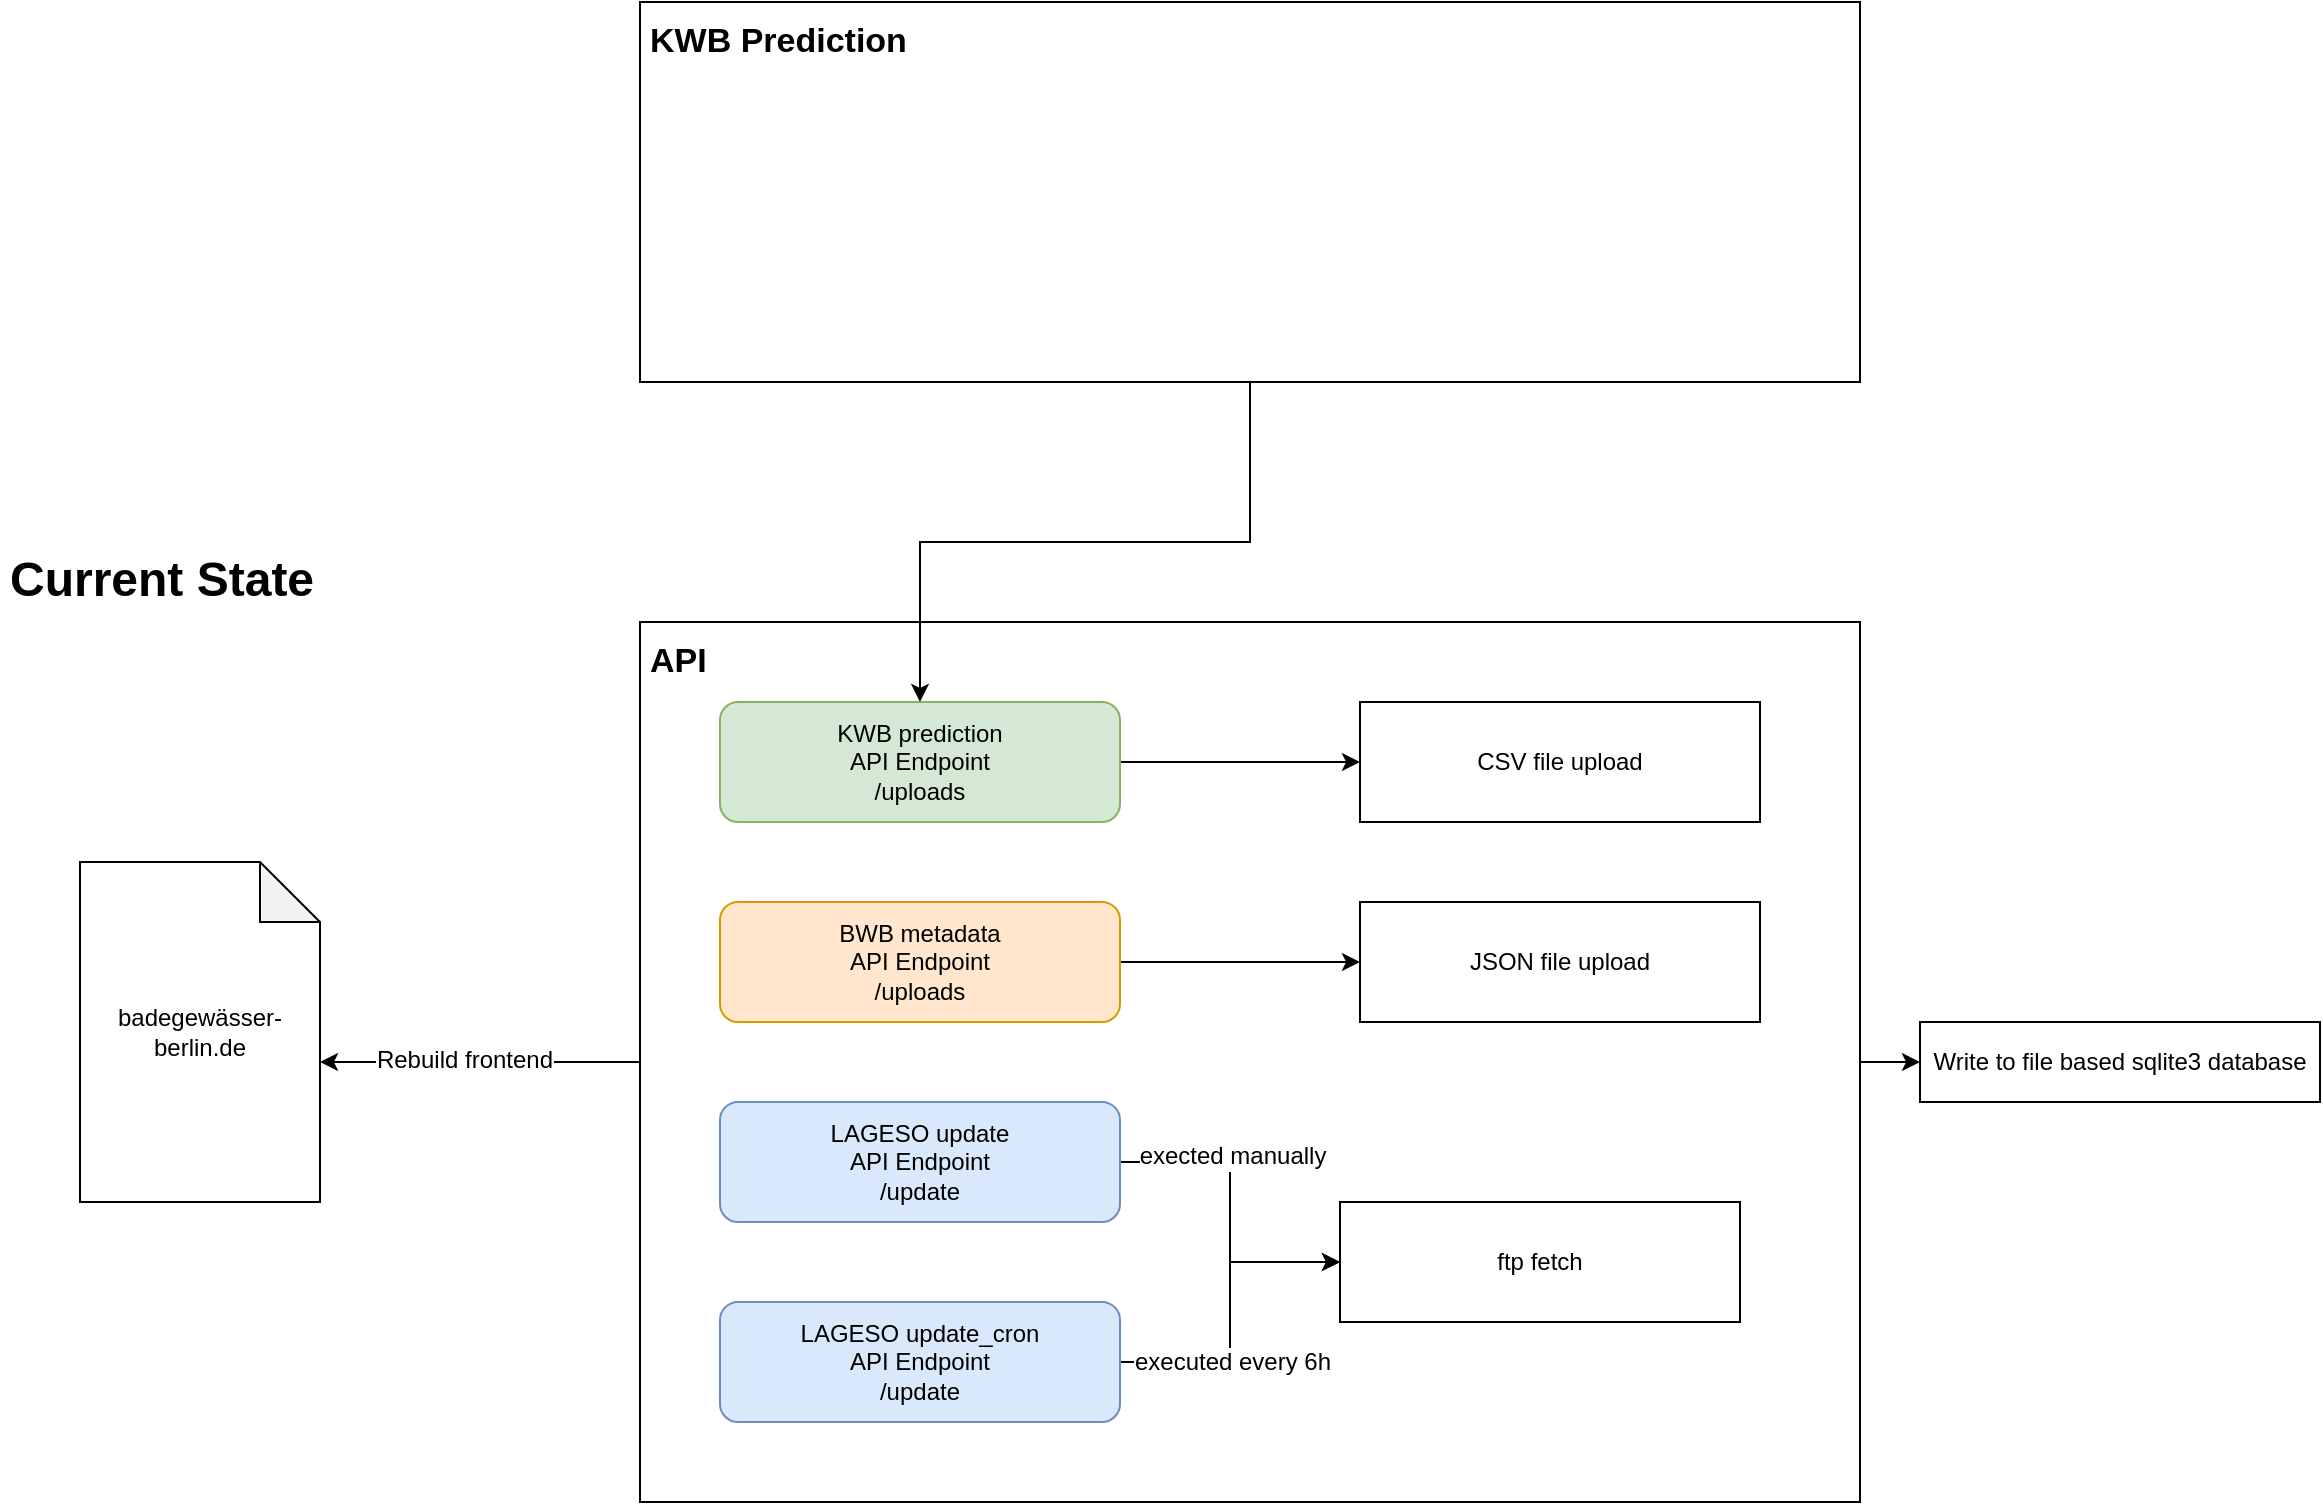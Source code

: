 <mxfile version="10.6.6" type="github"><diagram id="f5qFrhAt0QIMCM6FOQkb" name="Current state"><mxGraphModel dx="2316" dy="2518" grid="1" gridSize="10" guides="1" tooltips="1" connect="1" arrows="1" fold="1" page="0" pageScale="1" pageWidth="827" pageHeight="1169" math="0" shadow="0"><root><mxCell id="0"/><mxCell id="1" parent="0"/><mxCell id="_vu0zIGkdGEpIibIL8r3-19" value="" style="edgeStyle=orthogonalEdgeStyle;rounded=0;orthogonalLoop=1;jettySize=auto;html=1;" parent="1" source="_vu0zIGkdGEpIibIL8r3-14" target="_vu0zIGkdGEpIibIL8r3-18" edge="1"><mxGeometry relative="1" as="geometry"/></mxCell><mxCell id="_vu0zIGkdGEpIibIL8r3-14" value="&lt;div style=&quot;text-align: left; font-size: 17px;&quot;&gt;&lt;b style=&quot;font-size: 17px;&quot;&gt;API&lt;/b&gt;&lt;/div&gt;" style="whiteSpace=wrap;html=1;rounded=0;fillColor=none;verticalAlign=top;align=left;spacing=5;fontSize=17;" parent="1" vertex="1"><mxGeometry x="320" y="-500" width="610" height="440" as="geometry"/></mxCell><mxCell id="_vu0zIGkdGEpIibIL8r3-18" value="Write to file based sqlite3 database" style="whiteSpace=wrap;html=1;rounded=0;fillColor=#ffffff;shadow=0;comic=0;" parent="1" vertex="1"><mxGeometry x="960" y="-300" width="200" height="40" as="geometry"/></mxCell><mxCell id="_vu0zIGkdGEpIibIL8r3-23" style="edgeStyle=orthogonalEdgeStyle;rounded=0;orthogonalLoop=1;jettySize=auto;html=1;exitX=0;exitY=0;exitDx=120;exitDy=100;exitPerimeter=0;entryX=0;entryY=0.5;entryDx=0;entryDy=0;strokeColor=#000000;endArrow=none;endFill=0;startArrow=classic;startFill=1;" parent="1" source="_vu0zIGkdGEpIibIL8r3-1" target="_vu0zIGkdGEpIibIL8r3-14" edge="1"><mxGeometry relative="1" as="geometry"/></mxCell><mxCell id="_vu0zIGkdGEpIibIL8r3-24" value="Rebuild frontend" style="text;html=1;resizable=0;points=[];align=center;verticalAlign=middle;labelBackgroundColor=#ffffff;" parent="_vu0zIGkdGEpIibIL8r3-23" vertex="1" connectable="0"><mxGeometry x="-0.1" y="1" relative="1" as="geometry"><mxPoint as="offset"/></mxGeometry></mxCell><mxCell id="_vu0zIGkdGEpIibIL8r3-1" value="badegewässer-berlin.de" style="shape=note;whiteSpace=wrap;html=1;backgroundOutline=1;darkOpacity=0.05;" parent="1" vertex="1"><mxGeometry x="40" y="-380" width="120" height="170" as="geometry"/></mxCell><mxCell id="_vu0zIGkdGEpIibIL8r3-11" value="" style="edgeStyle=orthogonalEdgeStyle;rounded=0;orthogonalLoop=1;jettySize=auto;html=1;" parent="1" source="_vu0zIGkdGEpIibIL8r3-2" target="_vu0zIGkdGEpIibIL8r3-10" edge="1"><mxGeometry relative="1" as="geometry"/></mxCell><mxCell id="_vu0zIGkdGEpIibIL8r3-2" value="KWB prediction&lt;br&gt;API Endpoint&lt;br&gt;/uploads&lt;br&gt;" style="rounded=1;whiteSpace=wrap;html=1;fillColor=#d5e8d4;strokeColor=#82b366;" parent="1" vertex="1"><mxGeometry x="360" y="-460" width="200" height="60" as="geometry"/></mxCell><mxCell id="_vu0zIGkdGEpIibIL8r3-10" value="CSV file upload&lt;br&gt;" style="rounded=0;whiteSpace=wrap;html=1;" parent="1" vertex="1"><mxGeometry x="680" y="-460" width="200" height="60" as="geometry"/></mxCell><mxCell id="_vu0zIGkdGEpIibIL8r3-13" value="" style="edgeStyle=orthogonalEdgeStyle;rounded=0;orthogonalLoop=1;jettySize=auto;html=1;" parent="1" source="_vu0zIGkdGEpIibIL8r3-3" target="_vu0zIGkdGEpIibIL8r3-12" edge="1"><mxGeometry relative="1" as="geometry"/></mxCell><mxCell id="_vu0zIGkdGEpIibIL8r3-3" value="BWB metadata&lt;br&gt;API Endpoint&lt;br&gt;/uploads&lt;br&gt;" style="rounded=1;whiteSpace=wrap;html=1;fillColor=#ffe6cc;strokeColor=#d79b00;" parent="1" vertex="1"><mxGeometry x="360" y="-360" width="200" height="60" as="geometry"/></mxCell><mxCell id="_vu0zIGkdGEpIibIL8r3-12" value="JSON file upload&lt;br&gt;" style="rounded=0;whiteSpace=wrap;html=1;" parent="1" vertex="1"><mxGeometry x="680" y="-360" width="200" height="60" as="geometry"/></mxCell><mxCell id="_vu0zIGkdGEpIibIL8r3-9" value="" style="edgeStyle=orthogonalEdgeStyle;rounded=0;orthogonalLoop=1;jettySize=auto;html=1;entryX=0;entryY=0.5;entryDx=0;entryDy=0;" parent="1" source="_vu0zIGkdGEpIibIL8r3-4" target="_vu0zIGkdGEpIibIL8r3-27" edge="1"><mxGeometry relative="1" as="geometry"><mxPoint x="640" y="-230" as="targetPoint"/></mxGeometry></mxCell><mxCell id="_vu0zIGkdGEpIibIL8r3-25" value="&lt;span&gt;exected manually&lt;/span&gt;" style="text;html=1;resizable=0;points=[];align=center;verticalAlign=middle;labelBackgroundColor=#ffffff;" parent="_vu0zIGkdGEpIibIL8r3-9" vertex="1" connectable="0"><mxGeometry x="-0.325" y="3" relative="1" as="geometry"><mxPoint x="2" as="offset"/></mxGeometry></mxCell><mxCell id="_vu0zIGkdGEpIibIL8r3-4" value="LAGESO update&lt;br&gt;API Endpoint&lt;br&gt;/update&lt;br&gt;" style="rounded=1;whiteSpace=wrap;html=1;fillColor=#dae8fc;strokeColor=#6c8ebf;" parent="1" vertex="1"><mxGeometry x="360" y="-260" width="200" height="60" as="geometry"/></mxCell><mxCell id="_vu0zIGkdGEpIibIL8r3-7" value="" style="edgeStyle=orthogonalEdgeStyle;rounded=0;orthogonalLoop=1;jettySize=auto;html=1;entryX=0;entryY=0.5;entryDx=0;entryDy=0;" parent="1" source="_vu0zIGkdGEpIibIL8r3-5" target="_vu0zIGkdGEpIibIL8r3-27" edge="1"><mxGeometry relative="1" as="geometry"><mxPoint x="640" y="-130" as="targetPoint"/></mxGeometry></mxCell><mxCell id="_vu0zIGkdGEpIibIL8r3-26" value="&lt;span&gt;executed every 6h&lt;/span&gt;" style="text;html=1;resizable=0;points=[];align=center;verticalAlign=middle;labelBackgroundColor=#ffffff;" parent="_vu0zIGkdGEpIibIL8r3-7" vertex="1" connectable="0"><mxGeometry x="-0.475" relative="1" as="geometry"><mxPoint x="14" as="offset"/></mxGeometry></mxCell><mxCell id="_vu0zIGkdGEpIibIL8r3-5" value="LAGESO update_cron&lt;br&gt;API Endpoint&lt;br&gt;/update&lt;br&gt;" style="rounded=1;whiteSpace=wrap;html=1;fillColor=#dae8fc;strokeColor=#6c8ebf;" parent="1" vertex="1"><mxGeometry x="360" y="-160" width="200" height="60" as="geometry"/></mxCell><mxCell id="_vu0zIGkdGEpIibIL8r3-27" value="ftp fetch&lt;br&gt;" style="rounded=0;whiteSpace=wrap;html=1;" parent="1" vertex="1"><mxGeometry x="670" y="-210" width="200" height="60" as="geometry"/></mxCell><mxCell id="5UFkBVJP85eat3HNLZW6-2" value="&lt;h1&gt;Current State&lt;br&gt;&lt;/h1&gt;" style="text;html=1;strokeColor=none;fillColor=none;spacing=5;spacingTop=-20;whiteSpace=wrap;overflow=hidden;rounded=0;shadow=0;comic=0;" parent="1" vertex="1"><mxGeometry y="-541" width="190" height="120" as="geometry"/></mxCell><mxCell id="RMgiAtAb3CNI-_qlcn-y-2" style="edgeStyle=orthogonalEdgeStyle;rounded=0;orthogonalLoop=1;jettySize=auto;html=1;exitX=0.5;exitY=1;exitDx=0;exitDy=0;entryX=0.5;entryY=0;entryDx=0;entryDy=0;" edge="1" parent="1" source="RMgiAtAb3CNI-_qlcn-y-1" target="_vu0zIGkdGEpIibIL8r3-2"><mxGeometry relative="1" as="geometry"/></mxCell><mxCell id="RMgiAtAb3CNI-_qlcn-y-1" value="&lt;div style=&quot;text-align: left ; font-size: 17px&quot;&gt;&lt;b style=&quot;font-size: 17px&quot;&gt;KWB Prediction&lt;/b&gt;&lt;/div&gt;" style="whiteSpace=wrap;html=1;rounded=0;fillColor=none;verticalAlign=top;align=left;spacing=5;fontSize=17;" vertex="1" parent="1"><mxGeometry x="320" y="-810" width="610" height="190" as="geometry"/></mxCell></root></mxGraphModel></diagram><diagram id="WLlmkZjlamcLFwnkFeMG" name="Future state"><mxGraphModel dx="1362" dy="775" grid="1" gridSize="10" guides="1" tooltips="1" connect="1" arrows="1" fold="1" page="0" pageScale="1" pageWidth="827" pageHeight="1169" math="0" shadow="0"><root><mxCell id="WojOLDcGIK98U-w6AZ9X-0"/><mxCell id="WojOLDcGIK98U-w6AZ9X-1" parent="WojOLDcGIK98U-w6AZ9X-0"/><mxCell id="kKB-npRafWWbGXaTTebQ-0" value="&lt;h1&gt;&lt;font style=&quot;font-size: 42px&quot;&gt;Future State&lt;/font&gt;&lt;br&gt;&lt;/h1&gt;" style="text;html=1;strokeColor=none;fillColor=none;spacing=5;spacingTop=-20;whiteSpace=wrap;overflow=hidden;rounded=0;shadow=0;comic=0;" parent="WojOLDcGIK98U-w6AZ9X-1" vertex="1"><mxGeometry x="20" y="35" width="330" height="120" as="geometry"/></mxCell><mxCell id="kKB-npRafWWbGXaTTebQ-1" style="edgeStyle=orthogonalEdgeStyle;rounded=0;orthogonalLoop=1;jettySize=auto;html=1;exitX=0;exitY=0;exitDx=120;exitDy=100;exitPerimeter=0;startArrow=classic;startFill=1;endArrow=classic;endFill=1;fontSize=17;entryX=0.5;entryY=0;entryDx=0;entryDy=0;" parent="WojOLDcGIK98U-w6AZ9X-1" source="kKB-npRafWWbGXaTTebQ-3" target="kKB-npRafWWbGXaTTebQ-7" edge="1"><mxGeometry relative="1" as="geometry"><Array as="points"><mxPoint x="298" y="740"/><mxPoint x="298" y="390"/><mxPoint x="1790" y="390"/></Array><mxPoint x="1780" y="610" as="targetPoint"/></mxGeometry></mxCell><mxCell id="kKB-npRafWWbGXaTTebQ-2" value="&lt;font style=&quot;font-size: 12px&quot;&gt;GET public data&lt;/font&gt;" style="text;html=1;resizable=0;points=[];align=center;verticalAlign=middle;labelBackgroundColor=#ffffff;fontSize=17;" parent="kKB-npRafWWbGXaTTebQ-1" vertex="1" connectable="0"><mxGeometry x="-0.281" y="-2" relative="1" as="geometry"><mxPoint y="-5" as="offset"/></mxGeometry></mxCell><mxCell id="kKB-npRafWWbGXaTTebQ-3" value="badegewaesser-berlin.de" style="shape=note;whiteSpace=wrap;html=1;backgroundOutline=1;darkOpacity=0.05;" parent="WojOLDcGIK98U-w6AZ9X-1" vertex="1"><mxGeometry x="40" y="640" width="120" height="170" as="geometry"/></mxCell><mxCell id="kKB-npRafWWbGXaTTebQ-4" value="?badegewaesser-sachsen.de?" style="shape=note;whiteSpace=wrap;html=1;backgroundOutline=1;darkOpacity=0.05;dashed=1;" parent="WojOLDcGIK98U-w6AZ9X-1" vertex="1"><mxGeometry x="40" y="861.5" width="120" height="170" as="geometry"/></mxCell><mxCell id="kKB-npRafWWbGXaTTebQ-5" value="?badegewaesser-leipzig.de?" style="shape=note;whiteSpace=wrap;html=1;backgroundOutline=1;darkOpacity=0.05;dashed=1;" parent="WojOLDcGIK98U-w6AZ9X-1" vertex="1"><mxGeometry x="40" y="1083" width="120" height="170" as="geometry"/></mxCell><mxCell id="XO_HIjVxSyA4ELTuesC0-4" style="edgeStyle=orthogonalEdgeStyle;rounded=0;orthogonalLoop=1;jettySize=auto;html=1;exitX=1;exitY=0.5;exitDx=0;exitDy=0;startArrow=classic;startFill=1;" edge="1" parent="WojOLDcGIK98U-w6AZ9X-1" source="kKB-npRafWWbGXaTTebQ-7" target="kKB-npRafWWbGXaTTebQ-8"><mxGeometry relative="1" as="geometry"/></mxCell><mxCell id="kKB-npRafWWbGXaTTebQ-7" value="&lt;div style=&quot;text-align: left ; font-size: 17px&quot;&gt;&lt;b style=&quot;font-size: 17px&quot;&gt;Database API&lt;/b&gt;&lt;/div&gt;" style="whiteSpace=wrap;html=1;rounded=0;fillColor=none;verticalAlign=top;align=left;spacing=5;fontSize=17;dashed=1;" parent="WojOLDcGIK98U-w6AZ9X-1" vertex="1"><mxGeometry x="1485" y="640" width="610" height="620" as="geometry"/></mxCell><mxCell id="kKB-npRafWWbGXaTTebQ-8" value="&lt;div style=&quot;text-align: left ; font-size: 17px&quot;&gt;&lt;b style=&quot;font-size: 17px&quot;&gt;Database&lt;/b&gt;&lt;/div&gt;" style="whiteSpace=wrap;html=1;rounded=0;fillColor=none;verticalAlign=top;align=left;spacing=5;fontSize=17;dashed=1;" parent="WojOLDcGIK98U-w6AZ9X-1" vertex="1"><mxGeometry x="2470" y="640" width="810" height="620" as="geometry"/></mxCell><mxCell id="kKB-npRafWWbGXaTTebQ-9" value="" style="edgeStyle=orthogonalEdgeStyle;rounded=0;orthogonalLoop=1;jettySize=auto;html=1;startFill=0;endArrow=none;endFill=0;fontSize=17;" parent="WojOLDcGIK98U-w6AZ9X-1" source="kKB-npRafWWbGXaTTebQ-13" target="kKB-npRafWWbGXaTTebQ-14" edge="1"><mxGeometry relative="1" as="geometry"/></mxCell><mxCell id="kKB-npRafWWbGXaTTebQ-10" style="edgeStyle=orthogonalEdgeStyle;rounded=0;orthogonalLoop=1;jettySize=auto;html=1;exitX=1;exitY=0.5;exitDx=0;exitDy=0;entryX=0;entryY=0.5;entryDx=0;entryDy=0;startFill=0;endArrow=none;endFill=0;fontSize=17;" parent="WojOLDcGIK98U-w6AZ9X-1" source="kKB-npRafWWbGXaTTebQ-13" target="kKB-npRafWWbGXaTTebQ-20" edge="1"><mxGeometry relative="1" as="geometry"/></mxCell><mxCell id="kKB-npRafWWbGXaTTebQ-11" style="edgeStyle=orthogonalEdgeStyle;rounded=0;orthogonalLoop=1;jettySize=auto;html=1;exitX=1;exitY=0.5;exitDx=0;exitDy=0;entryX=0;entryY=0.5;entryDx=0;entryDy=0;startFill=0;endArrow=none;endFill=0;fontSize=17;" parent="WojOLDcGIK98U-w6AZ9X-1" source="kKB-npRafWWbGXaTTebQ-13" target="kKB-npRafWWbGXaTTebQ-22" edge="1"><mxGeometry relative="1" as="geometry"/></mxCell><mxCell id="kKB-npRafWWbGXaTTebQ-12" style="edgeStyle=orthogonalEdgeStyle;rounded=0;orthogonalLoop=1;jettySize=auto;html=1;exitX=1;exitY=0.5;exitDx=0;exitDy=0;entryX=0;entryY=0.5;entryDx=0;entryDy=0;startFill=0;endArrow=none;endFill=0;fontSize=17;" parent="WojOLDcGIK98U-w6AZ9X-1" source="kKB-npRafWWbGXaTTebQ-13" target="kKB-npRafWWbGXaTTebQ-21" edge="1"><mxGeometry relative="1" as="geometry"/></mxCell><mxCell id="kKB-npRafWWbGXaTTebQ-13" value="Bathingspots&lt;br&gt;" style="rounded=0;whiteSpace=wrap;html=1;" parent="WojOLDcGIK98U-w6AZ9X-1" vertex="1"><mxGeometry x="2770" y="760" width="200" height="60" as="geometry"/></mxCell><mxCell id="kKB-npRafWWbGXaTTebQ-14" value="Predictions&lt;br&gt;" style="rounded=0;whiteSpace=wrap;html=1;" parent="WojOLDcGIK98U-w6AZ9X-1" vertex="1"><mxGeometry x="3050" y="760" width="200" height="60" as="geometry"/></mxCell><mxCell id="kKB-npRafWWbGXaTTebQ-15" style="edgeStyle=orthogonalEdgeStyle;rounded=0;orthogonalLoop=1;jettySize=auto;html=1;exitX=1;exitY=0.5;exitDx=0;exitDy=0;entryX=0;entryY=0.5;entryDx=0;entryDy=0;startArrow=none;startFill=0;endArrow=none;endFill=0;strokeColor=#000000;fontSize=17;" parent="WojOLDcGIK98U-w6AZ9X-1" source="kKB-npRafWWbGXaTTebQ-17" target="kKB-npRafWWbGXaTTebQ-13" edge="1"><mxGeometry relative="1" as="geometry"/></mxCell><mxCell id="kKB-npRafWWbGXaTTebQ-16" style="edgeStyle=orthogonalEdgeStyle;rounded=0;orthogonalLoop=1;jettySize=auto;html=1;exitX=0.5;exitY=0;exitDx=0;exitDy=0;entryX=0;entryY=0.5;entryDx=0;entryDy=0;startArrow=none;startFill=0;endArrow=none;endFill=0;fontSize=17;" parent="WojOLDcGIK98U-w6AZ9X-1" source="kKB-npRafWWbGXaTTebQ-17" target="kKB-npRafWWbGXaTTebQ-29" edge="1"><mxGeometry relative="1" as="geometry"/></mxCell><mxCell id="kKB-npRafWWbGXaTTebQ-17" value="Users&lt;br&gt;" style="rounded=0;whiteSpace=wrap;html=1;" parent="WojOLDcGIK98U-w6AZ9X-1" vertex="1"><mxGeometry x="2540" y="760" width="200" height="60" as="geometry"/></mxCell><mxCell id="kKB-npRafWWbGXaTTebQ-18" style="edgeStyle=orthogonalEdgeStyle;rounded=0;orthogonalLoop=1;jettySize=auto;html=1;exitX=1;exitY=0.5;exitDx=0;exitDy=0;entryX=0.5;entryY=1;entryDx=0;entryDy=0;startFill=0;endArrow=none;endFill=0;fontSize=17;" parent="WojOLDcGIK98U-w6AZ9X-1" source="kKB-npRafWWbGXaTTebQ-19" target="kKB-npRafWWbGXaTTebQ-13" edge="1"><mxGeometry relative="1" as="geometry"/></mxCell><mxCell id="kKB-npRafWWbGXaTTebQ-19" value="Regions&lt;br&gt;" style="rounded=0;whiteSpace=wrap;html=1;" parent="WojOLDcGIK98U-w6AZ9X-1" vertex="1"><mxGeometry x="2540" y="840" width="200" height="60" as="geometry"/></mxCell><mxCell id="kKB-npRafWWbGXaTTebQ-20" value="Model&lt;br&gt;" style="rounded=0;whiteSpace=wrap;html=1;" parent="WojOLDcGIK98U-w6AZ9X-1" vertex="1"><mxGeometry x="3050" y="840" width="200" height="60" as="geometry"/></mxCell><mxCell id="kKB-npRafWWbGXaTTebQ-21" value="Measurments&lt;br&gt;" style="rounded=0;whiteSpace=wrap;html=1;" parent="WojOLDcGIK98U-w6AZ9X-1" vertex="1"><mxGeometry x="3050" y="1001.5" width="200" height="60" as="geometry"/></mxCell><mxCell id="kKB-npRafWWbGXaTTebQ-22" value="RawModelData&lt;br&gt;" style="rounded=0;whiteSpace=wrap;html=1;" parent="WojOLDcGIK98U-w6AZ9X-1" vertex="1"><mxGeometry x="3050" y="920" width="200" height="60" as="geometry"/></mxCell><mxCell id="kKB-npRafWWbGXaTTebQ-23" style="edgeStyle=orthogonalEdgeStyle;rounded=0;orthogonalLoop=1;jettySize=auto;html=1;exitX=0.5;exitY=0;exitDx=0;exitDy=0;entryX=0.5;entryY=1;entryDx=0;entryDy=0;startArrow=none;startFill=0;endArrow=classic;endFill=1;fontSize=17;" parent="WojOLDcGIK98U-w6AZ9X-1" source="kKB-npRafWWbGXaTTebQ-24" target="kKB-npRafWWbGXaTTebQ-7" edge="1"><mxGeometry relative="1" as="geometry"/></mxCell><mxCell id="kKB-npRafWWbGXaTTebQ-24" value="&lt;div style=&quot;text-align: left ; font-size: 17px&quot;&gt;&lt;b style=&quot;font-size: 17px&quot;&gt;Prediction API opencpu&lt;/b&gt;&lt;/div&gt;" style="whiteSpace=wrap;html=1;rounded=0;fillColor=none;verticalAlign=top;align=left;spacing=5;fontSize=17;dashed=1;" parent="WojOLDcGIK98U-w6AZ9X-1" vertex="1"><mxGeometry x="1485" y="1340" width="610" height="620" as="geometry"/></mxCell><mxCell id="kKB-npRafWWbGXaTTebQ-27" style="edgeStyle=orthogonalEdgeStyle;rounded=0;orthogonalLoop=1;jettySize=auto;html=1;exitX=0.5;exitY=0;exitDx=0;exitDy=0;entryX=0;entryY=0.5;entryDx=0;entryDy=0;startArrow=classic;startFill=1;endArrow=classic;endFill=1;fontSize=17;" parent="WojOLDcGIK98U-w6AZ9X-1" source="kKB-npRafWWbGXaTTebQ-28" target="kKB-npRafWWbGXaTTebQ-7" edge="1"><mxGeometry relative="1" as="geometry"/></mxCell><mxCell id="kKB-npRafWWbGXaTTebQ-28" value="&lt;div style=&quot;text-align: left ; font-size: 17px&quot;&gt;&lt;b style=&quot;font-size: 17px&quot;&gt;Web Application/CMS&lt;/b&gt;&lt;/div&gt;" style="whiteSpace=wrap;html=1;rounded=0;fillColor=none;verticalAlign=top;align=left;spacing=5;fontSize=17;dashed=1;" parent="WojOLDcGIK98U-w6AZ9X-1" vertex="1"><mxGeometry x="1060" y="1340" width="380" height="620" as="geometry"/></mxCell><mxCell id="kKB-npRafWWbGXaTTebQ-29" value="Standortbewertung&lt;br&gt;" style="rounded=0;whiteSpace=wrap;html=1;" parent="WojOLDcGIK98U-w6AZ9X-1" vertex="1"><mxGeometry x="2770" y="680" width="200" height="60" as="geometry"/></mxCell><mxCell id="XO_HIjVxSyA4ELTuesC0-3" style="edgeStyle=orthogonalEdgeStyle;rounded=0;orthogonalLoop=1;jettySize=auto;html=1;exitX=0;exitY=0;exitDx=120;exitDy=100;exitPerimeter=0;entryX=0;entryY=0.5;entryDx=0;entryDy=0;" edge="1" parent="WojOLDcGIK98U-w6AZ9X-1" source="kKB-npRafWWbGXaTTebQ-31" target="kKB-npRafWWbGXaTTebQ-28"><mxGeometry relative="1" as="geometry"/></mxCell><mxCell id="kKB-npRafWWbGXaTTebQ-31" value="?&lt;br&gt;badegewaesser.eu&lt;br&gt;badegewaesser.dev&lt;br&gt;?&lt;br&gt;" style="shape=note;whiteSpace=wrap;html=1;backgroundOutline=1;darkOpacity=0.05;" parent="WojOLDcGIK98U-w6AZ9X-1" vertex="1"><mxGeometry x="50" y="1551" width="120" height="170" as="geometry"/></mxCell><mxCell id="kKB-npRafWWbGXaTTebQ-34" value="&lt;div style=&quot;text-align: left ; font-size: 17px&quot;&gt;&lt;b&gt;File Storage&lt;/b&gt;&lt;/div&gt;" style="whiteSpace=wrap;html=1;rounded=0;fillColor=none;verticalAlign=top;align=left;spacing=5;fontSize=17;dashed=1;" parent="WojOLDcGIK98U-w6AZ9X-1" vertex="1"><mxGeometry x="2470" y="1340" width="810" height="620" as="geometry"/></mxCell><mxCell id="kKB-npRafWWbGXaTTebQ-35" style="edgeStyle=orthogonalEdgeStyle;rounded=0;orthogonalLoop=1;jettySize=auto;html=1;exitX=0.5;exitY=0;exitDx=0;exitDy=0;entryX=0.75;entryY=1;entryDx=0;entryDy=0;startArrow=none;startFill=0;endArrow=none;endFill=0;fontSize=17;" parent="WojOLDcGIK98U-w6AZ9X-1" source="kKB-npRafWWbGXaTTebQ-36" target="kKB-npRafWWbGXaTTebQ-13" edge="1"><mxGeometry relative="1" as="geometry"/></mxCell><mxCell id="kKB-npRafWWbGXaTTebQ-36" value="images&lt;br&gt;" style="rounded=0;whiteSpace=wrap;html=1;" parent="WojOLDcGIK98U-w6AZ9X-1" vertex="1"><mxGeometry x="2540" y="1390" width="200" height="60" as="geometry"/></mxCell><mxCell id="kKB-npRafWWbGXaTTebQ-37" value="Radoloan Data DWD&lt;br&gt;" style="rounded=0;whiteSpace=wrap;html=1;" parent="WojOLDcGIK98U-w6AZ9X-1" vertex="1"><mxGeometry x="2540" y="1770" width="200" height="60" as="geometry"/></mxCell><mxCell id="kKB-npRafWWbGXaTTebQ-38" value="User Create and edit&lt;br&gt;Bathingspot&lt;br&gt;Users&lt;br&gt;Regions&lt;br&gt;" style="rounded=1;whiteSpace=wrap;html=1;" parent="WojOLDcGIK98U-w6AZ9X-1" vertex="1"><mxGeometry x="1136" y="1820" width="200" height="60" as="geometry"/></mxCell><mxCell id="kKB-npRafWWbGXaTTebQ-39" style="edgeStyle=orthogonalEdgeStyle;rounded=0;orthogonalLoop=1;jettySize=auto;html=1;exitX=1;exitY=0.5;exitDx=0;exitDy=0;entryX=0;entryY=0.5;entryDx=0;entryDy=0;startArrow=none;startFill=0;endArrow=none;endFill=0;fontSize=17;" parent="WojOLDcGIK98U-w6AZ9X-1" source="kKB-npRafWWbGXaTTebQ-40" target="kKB-npRafWWbGXaTTebQ-37" edge="1"><mxGeometry relative="1" as="geometry"/></mxCell><mxCell id="kKB-npRafWWbGXaTTebQ-40" value="Prediction KWB&lt;br&gt;" style="rounded=0;whiteSpace=wrap;html=1;" parent="WojOLDcGIK98U-w6AZ9X-1" vertex="1"><mxGeometry x="1690" y="1770" width="200" height="60" as="geometry"/></mxCell><mxCell id="kKB-npRafWWbGXaTTebQ-41" value="&lt;div style=&quot;text-align: left ; font-size: 17px&quot;&gt;&lt;b style=&quot;font-size: 17px&quot;&gt;Extensions Layer&lt;/b&gt;&lt;/div&gt;" style="whiteSpace=wrap;html=1;rounded=0;fillColor=none;verticalAlign=top;align=left;spacing=5;fontSize=17;dashed=1;" parent="WojOLDcGIK98U-w6AZ9X-1" vertex="1"><mxGeometry x="440" y="640" width="640" height="610" as="geometry"/></mxCell><mxCell id="XO_HIjVxSyA4ELTuesC0-1" style="edgeStyle=orthogonalEdgeStyle;rounded=0;orthogonalLoop=1;jettySize=auto;html=1;exitX=1;exitY=0.5;exitDx=0;exitDy=0;entryX=0;entryY=0.25;entryDx=0;entryDy=0;" edge="1" parent="WojOLDcGIK98U-w6AZ9X-1" source="kKB-npRafWWbGXaTTebQ-45" target="kKB-npRafWWbGXaTTebQ-7"><mxGeometry relative="1" as="geometry"/></mxCell><mxCell id="XO_HIjVxSyA4ELTuesC0-2" value="executed every 6 h" style="text;html=1;resizable=0;points=[];align=center;verticalAlign=middle;labelBackgroundColor=#ffffff;" vertex="1" connectable="0" parent="XO_HIjVxSyA4ELTuesC0-1"><mxGeometry x="-0.706" y="-3" relative="1" as="geometry"><mxPoint y="-3" as="offset"/></mxGeometry></mxCell><mxCell id="kKB-npRafWWbGXaTTebQ-45" value="LAGESO update_cron&lt;br&gt;API Endpoint&lt;br&gt;/update&lt;br&gt;" style="rounded=1;whiteSpace=wrap;html=1;fillColor=#dae8fc;strokeColor=#6c8ebf;" parent="WojOLDcGIK98U-w6AZ9X-1" vertex="1"><mxGeometry x="470" y="765.5" width="200" height="60" as="geometry"/></mxCell><mxCell id="kKB-npRafWWbGXaTTebQ-46" style="edgeStyle=orthogonalEdgeStyle;rounded=0;orthogonalLoop=1;jettySize=auto;html=1;exitX=0;exitY=0.5;exitDx=0;exitDy=0;entryX=0.5;entryY=1;entryDx=0;entryDy=0;startArrow=none;startFill=0;endArrow=none;endFill=0;fontSize=17;" parent="WojOLDcGIK98U-w6AZ9X-1" source="kKB-npRafWWbGXaTTebQ-47" target="kKB-npRafWWbGXaTTebQ-45" edge="1"><mxGeometry relative="1" as="geometry"/></mxCell><mxCell id="kKB-npRafWWbGXaTTebQ-47" value="User LAGESO update&lt;br&gt;API Endpoint&lt;br&gt;/update&lt;br&gt;" style="rounded=1;whiteSpace=wrap;html=1;fillColor=#dae8fc;strokeColor=#6c8ebf;" parent="WojOLDcGIK98U-w6AZ9X-1" vertex="1"><mxGeometry x="1136" y="1540" width="200" height="60" as="geometry"/></mxCell><mxCell id="kKB-npRafWWbGXaTTebQ-48" value="USER KWB prediction&lt;br&gt;automated&lt;br&gt;" style="rounded=1;whiteSpace=wrap;html=1;fillColor=#d5e8d4;strokeColor=#82b366;" parent="WojOLDcGIK98U-w6AZ9X-1" vertex="1"><mxGeometry x="1680" y="1390" width="200" height="60" as="geometry"/></mxCell><mxCell id="kKB-npRafWWbGXaTTebQ-49" value="GET&lt;br&gt;" style="rounded=1;whiteSpace=wrap;html=1;fillColor=#fff2cc;strokeColor=#d6b656;" parent="WojOLDcGIK98U-w6AZ9X-1" vertex="1"><mxGeometry x="1690" y="772.5" width="200" height="60" as="geometry"/></mxCell><mxCell id="kKB-npRafWWbGXaTTebQ-50" value="POST&lt;br&gt;" style="rounded=1;whiteSpace=wrap;html=1;fillColor=#fff2cc;strokeColor=#d6b656;" parent="WojOLDcGIK98U-w6AZ9X-1" vertex="1"><mxGeometry x="1690" y="870.5" width="200" height="60" as="geometry"/></mxCell><mxCell id="kKB-npRafWWbGXaTTebQ-51" value="PUT (UPDATE)&lt;br&gt;" style="rounded=1;whiteSpace=wrap;html=1;fillColor=#fff2cc;strokeColor=#d6b656;" parent="WojOLDcGIK98U-w6AZ9X-1" vertex="1"><mxGeometry x="1690" y="969.5" width="200" height="60" as="geometry"/></mxCell><mxCell id="kKB-npRafWWbGXaTTebQ-52" value="DELETE&lt;br&gt;" style="rounded=1;whiteSpace=wrap;html=1;fillColor=#fff2cc;strokeColor=#d6b656;" parent="WojOLDcGIK98U-w6AZ9X-1" vertex="1"><mxGeometry x="1690" y="1067.5" width="200" height="60" as="geometry"/></mxCell><mxCell id="kKB-npRafWWbGXaTTebQ-53" value="User BWB edit metadata&lt;br&gt;" style="rounded=1;whiteSpace=wrap;html=1;fillColor=#ffe6cc;strokeColor=#d79b00;" parent="WojOLDcGIK98U-w6AZ9X-1" vertex="1"><mxGeometry x="1136" y="1680" width="200" height="60" as="geometry"/></mxCell><mxCell id="acDAM8lY9WSQfeiJGale-0" value="Text" style="text;html=1;resizable=0;points=[];autosize=1;align=left;verticalAlign=top;spacingTop=-4;" vertex="1" parent="WojOLDcGIK98U-w6AZ9X-1"><mxGeometry x="2242" y="1519" width="40" height="20" as="geometry"/></mxCell></root></mxGraphModel></diagram></mxfile>
